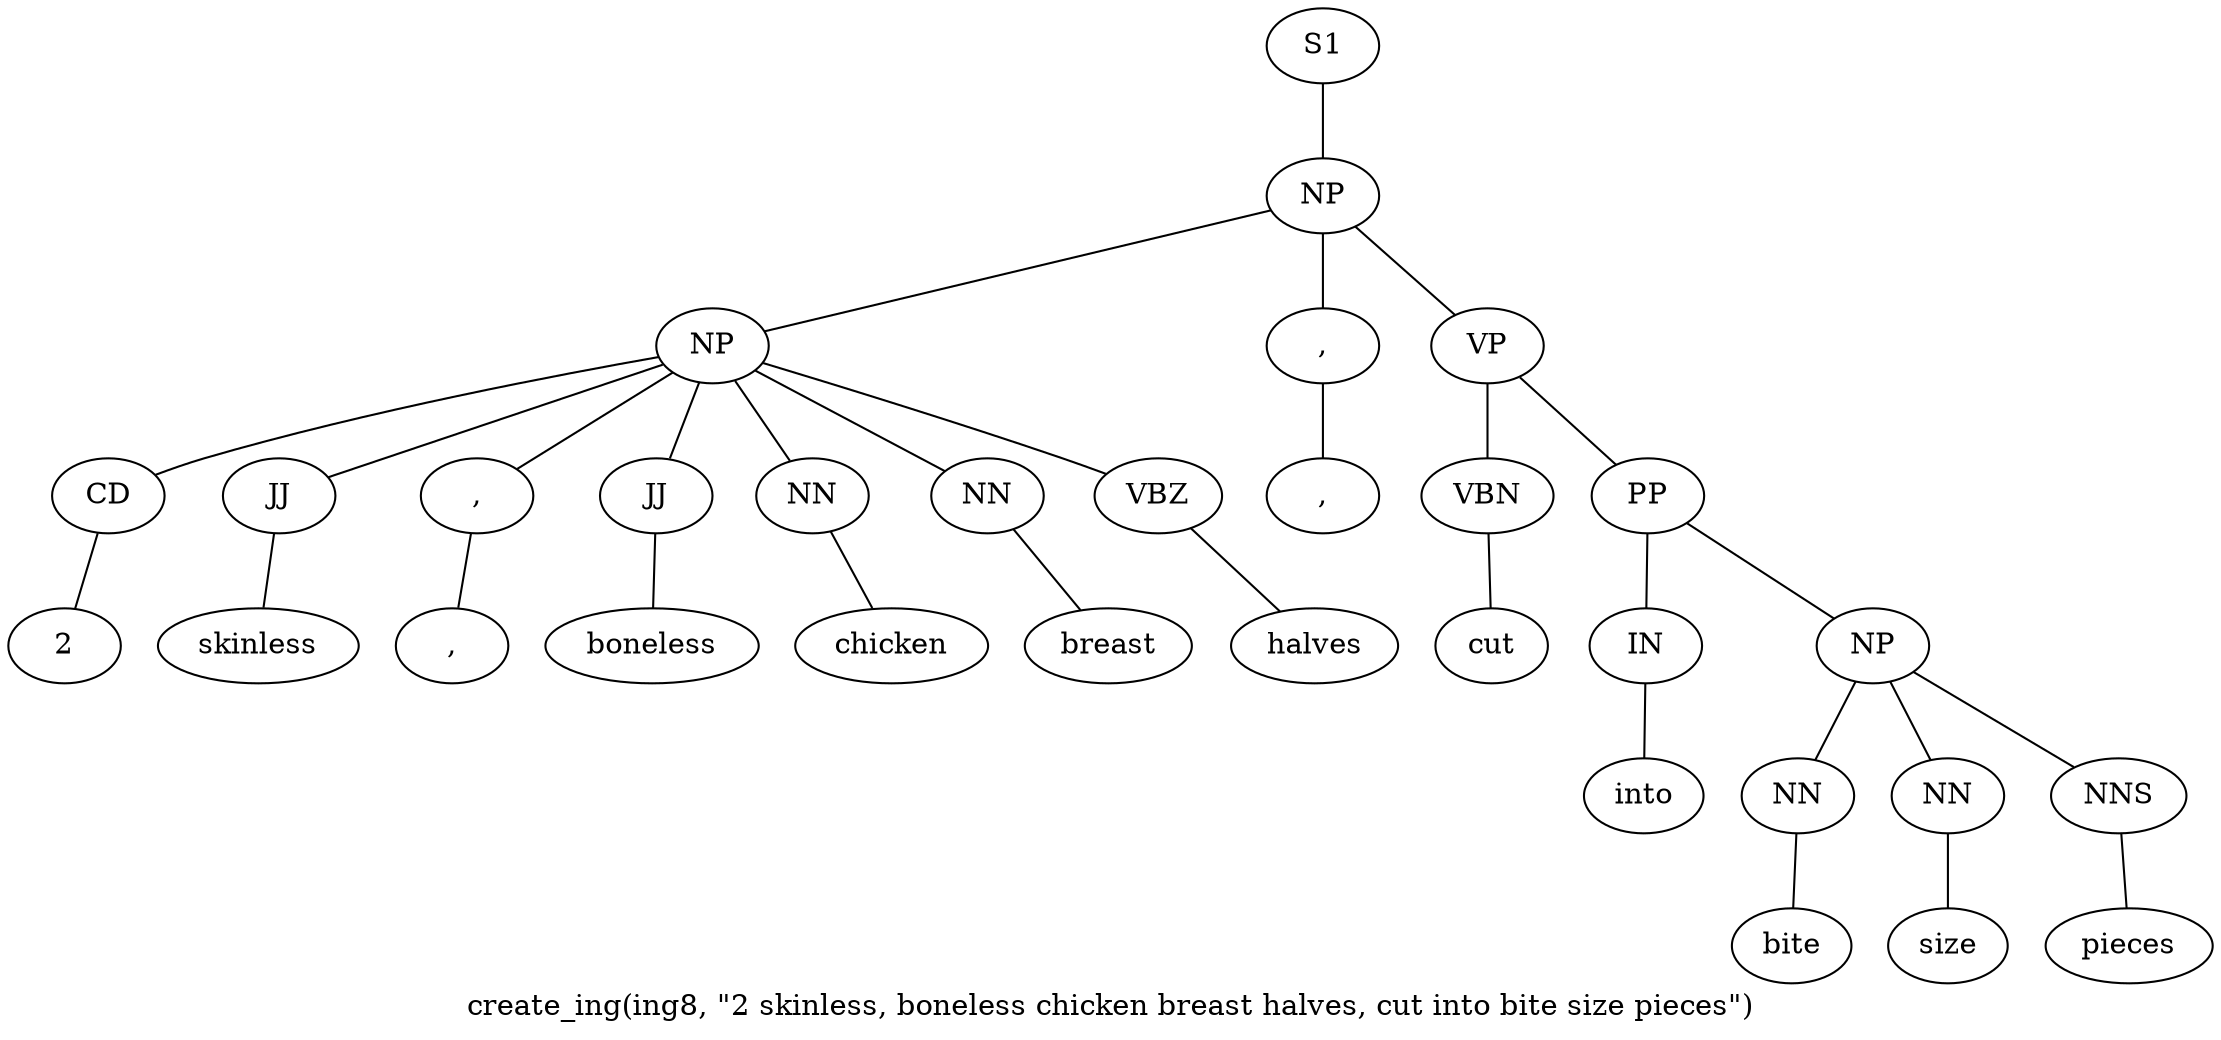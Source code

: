 graph SyntaxGraph {
	label = "create_ing(ing8, \"2 skinless, boneless chicken breast halves, cut into bite size pieces\")";
	Node0 [label="S1"];
	Node1 [label="NP"];
	Node2 [label="NP"];
	Node3 [label="CD"];
	Node4 [label="2"];
	Node5 [label="JJ"];
	Node6 [label="skinless"];
	Node7 [label=","];
	Node8 [label=","];
	Node9 [label="JJ"];
	Node10 [label="boneless"];
	Node11 [label="NN"];
	Node12 [label="chicken"];
	Node13 [label="NN"];
	Node14 [label="breast"];
	Node15 [label="VBZ"];
	Node16 [label="halves"];
	Node17 [label=","];
	Node18 [label=","];
	Node19 [label="VP"];
	Node20 [label="VBN"];
	Node21 [label="cut"];
	Node22 [label="PP"];
	Node23 [label="IN"];
	Node24 [label="into"];
	Node25 [label="NP"];
	Node26 [label="NN"];
	Node27 [label="bite"];
	Node28 [label="NN"];
	Node29 [label="size"];
	Node30 [label="NNS"];
	Node31 [label="pieces"];

	Node0 -- Node1;
	Node1 -- Node2;
	Node1 -- Node17;
	Node1 -- Node19;
	Node2 -- Node3;
	Node2 -- Node5;
	Node2 -- Node7;
	Node2 -- Node9;
	Node2 -- Node11;
	Node2 -- Node13;
	Node2 -- Node15;
	Node3 -- Node4;
	Node5 -- Node6;
	Node7 -- Node8;
	Node9 -- Node10;
	Node11 -- Node12;
	Node13 -- Node14;
	Node15 -- Node16;
	Node17 -- Node18;
	Node19 -- Node20;
	Node19 -- Node22;
	Node20 -- Node21;
	Node22 -- Node23;
	Node22 -- Node25;
	Node23 -- Node24;
	Node25 -- Node26;
	Node25 -- Node28;
	Node25 -- Node30;
	Node26 -- Node27;
	Node28 -- Node29;
	Node30 -- Node31;
}